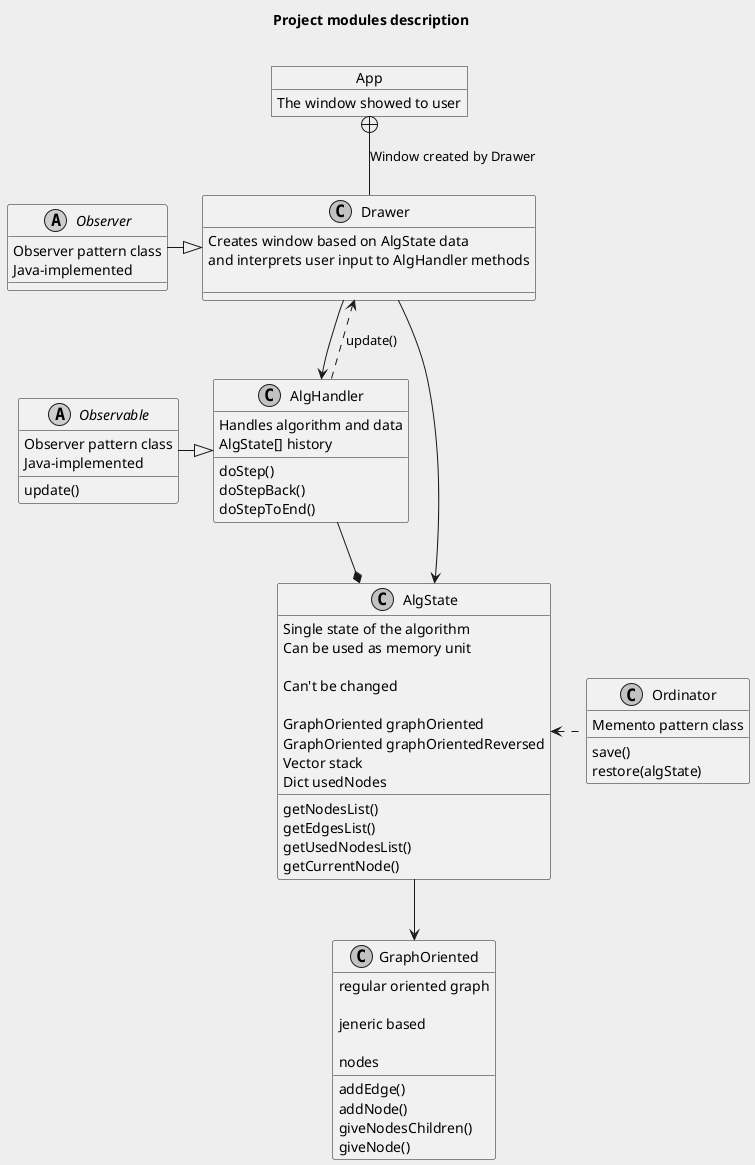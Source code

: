 @startuml 
skinparam monochrome true
skinparam backgroundColor #EEEEEE
title Project modules description\n

object App
App : The window showed to user

class Drawer
Drawer : Creates window based on AlgState data \nand interprets user input to AlgHandler methods\n

class AlgHandler
AlgHandler : Handles algorithm and data

AlgHandler : AlgState[] history

AlgHandler : doStep()
AlgHandler : doStepBack()
AlgHandler : doStepToEnd()

class AlgState
AlgState : Single state of the algorithm \nCan be used as memory unit\n
AlgState : Can't be changed\n
AlgState : GraphOriented graphOriented
AlgState : GraphOriented graphOrientedReversed
AlgState : Vector stack
AlgState : Dict usedNodes

AlgState : getNodesList()
AlgState : getEdgesList()
AlgState : getUsedNodesList()
AlgState : getCurrentNode()

class Ordinator
Ordinator : Memento pattern class
Ordinator : save()
Ordinator : restore(algState)


class GraphOriented
GraphOriented : regular oriented graph\n
GraphOriented : jeneric based\n

GraphOriented : nodes

GraphOriented : addEdge()
GraphOriented : addNode()
GraphOriented : giveNodesChildren()
GraphOriented : giveNode()

abstract class Observable
Observable : Observer pattern class\nJava-implemented
Observable : update()
abstract class Observer
Observer : Observer pattern class\nJava-implemented

Observer -|> Drawer
Observable -|> AlgHandler


App +-- Drawer : Window created by Drawer
Drawer --> AlgHandler
Drawer --> AlgState
AlgHandler ..> Drawer : update()
AlgHandler --* AlgState
AlgState --> GraphOriented
AlgState <.right. Ordinator



@enduml
